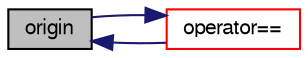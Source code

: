 digraph "origin"
{
  bgcolor="transparent";
  edge [fontname="FreeSans",fontsize="10",labelfontname="FreeSans",labelfontsize="10"];
  node [fontname="FreeSans",fontsize="10",shape=record];
  rankdir="LR";
  Node86 [label="origin",height=0.2,width=0.4,color="black", fillcolor="grey75", style="filled", fontcolor="black"];
  Node86 -> Node87 [dir="back",color="midnightblue",fontsize="10",style="solid",fontname="FreeSans"];
  Node87 [label="operator==",height=0.2,width=0.4,color="red",URL="$a22522.html#ae0e710fc03e5cc304d35f533adb51390"];
  Node87 -> Node86 [dir="back",color="midnightblue",fontsize="10",style="solid",fontname="FreeSans"];
}
